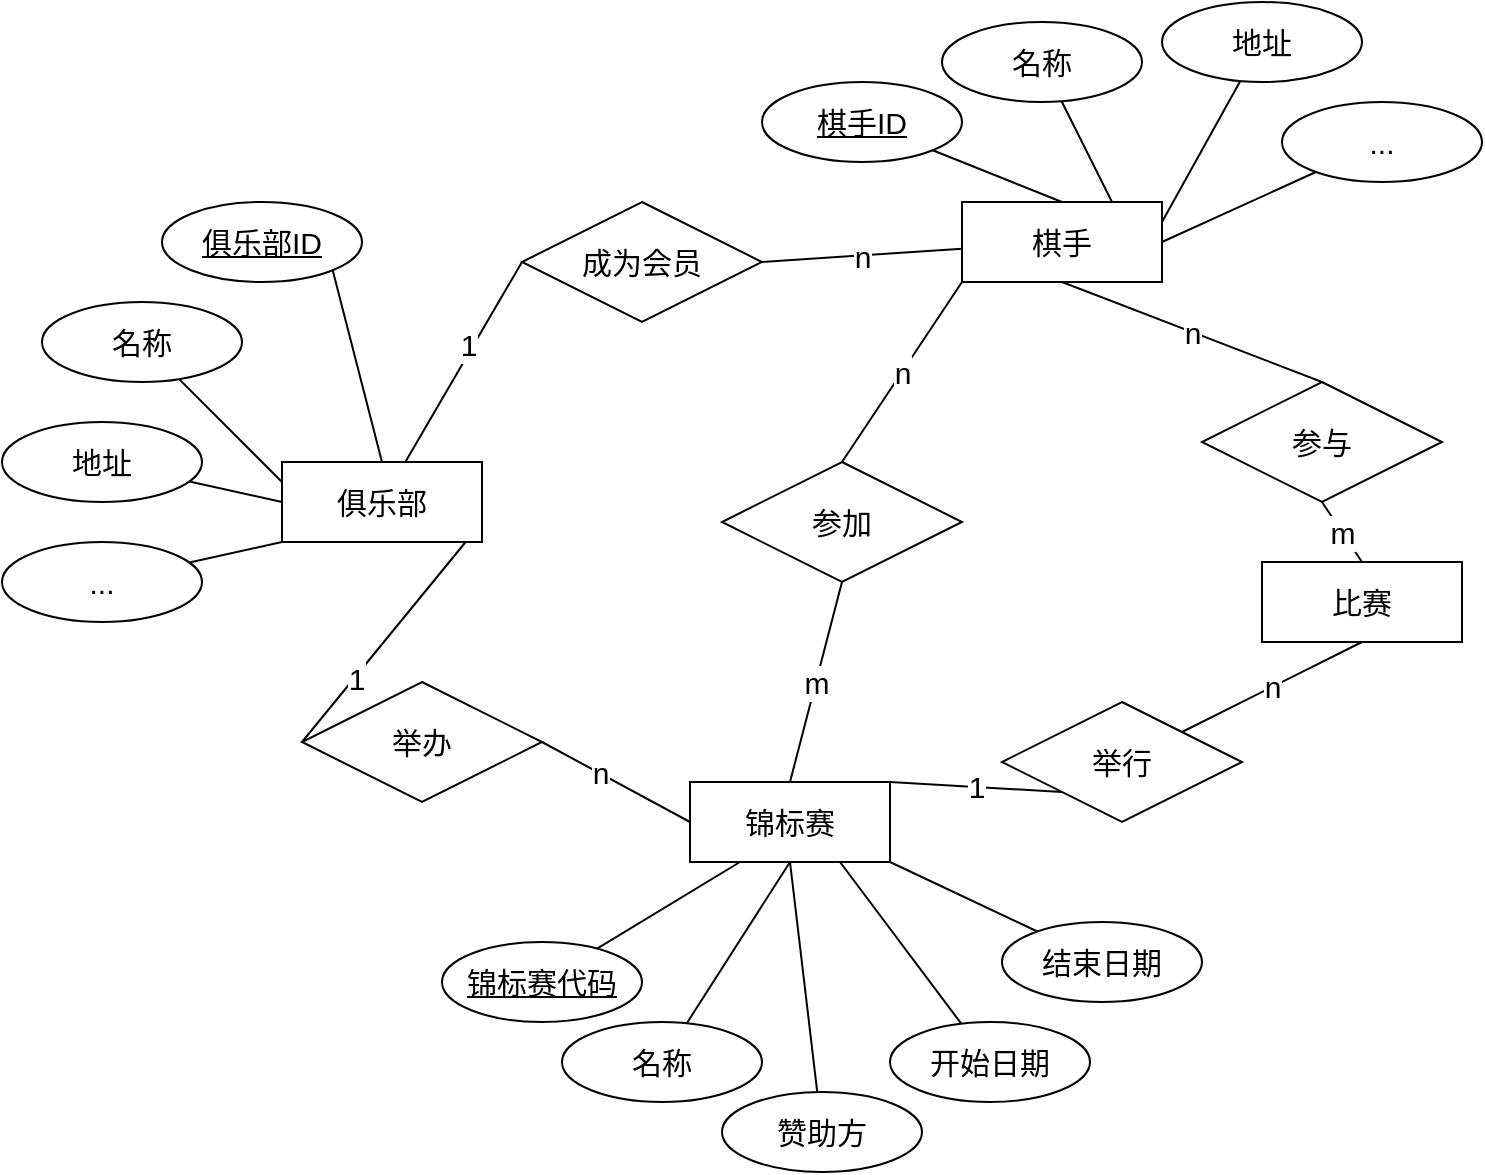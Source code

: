 <mxfile version="19.0.3" type="device"><diagram id="r4zEZ09-OLQTOSIoNVpo" name="第 1 页"><mxGraphModel dx="1221" dy="726" grid="1" gridSize="10" guides="1" tooltips="1" connect="1" arrows="1" fold="1" page="1" pageScale="1" pageWidth="827" pageHeight="1169" math="0" shadow="0"><root><mxCell id="0"/><mxCell id="1" parent="0"/><mxCell id="ZsIg59tYDBjHgAHOx9ZE-12" style="rounded=0;orthogonalLoop=1;jettySize=auto;html=1;entryX=0;entryY=0.5;entryDx=0;entryDy=0;fontSize=15;endArrow=none;endFill=0;" edge="1" parent="1" source="ZsIg59tYDBjHgAHOx9ZE-1" target="ZsIg59tYDBjHgAHOx9ZE-27"><mxGeometry relative="1" as="geometry"><mxPoint x="173" y="225" as="targetPoint"/></mxGeometry></mxCell><mxCell id="ZsIg59tYDBjHgAHOx9ZE-14" value="1" style="edgeLabel;html=1;align=center;verticalAlign=middle;resizable=0;points=[];fontSize=15;" vertex="1" connectable="0" parent="ZsIg59tYDBjHgAHOx9ZE-12"><mxGeometry x="0.158" y="3" relative="1" as="geometry"><mxPoint as="offset"/></mxGeometry></mxCell><mxCell id="ZsIg59tYDBjHgAHOx9ZE-18" style="edgeStyle=none;rounded=0;orthogonalLoop=1;jettySize=auto;html=1;exitX=1;exitY=0.75;exitDx=0;exitDy=0;entryX=0;entryY=0.5;entryDx=0;entryDy=0;fontSize=15;endArrow=none;endFill=0;" edge="1" parent="1" source="ZsIg59tYDBjHgAHOx9ZE-1" target="ZsIg59tYDBjHgAHOx9ZE-17"><mxGeometry relative="1" as="geometry"/></mxCell><mxCell id="ZsIg59tYDBjHgAHOx9ZE-20" value="1" style="edgeLabel;html=1;align=center;verticalAlign=middle;resizable=0;points=[];fontSize=15;" vertex="1" connectable="0" parent="ZsIg59tYDBjHgAHOx9ZE-18"><mxGeometry x="0.427" y="1" relative="1" as="geometry"><mxPoint y="-1" as="offset"/></mxGeometry></mxCell><mxCell id="ZsIg59tYDBjHgAHOx9ZE-38" style="edgeStyle=none;rounded=0;orthogonalLoop=1;jettySize=auto;html=1;exitX=0.5;exitY=0;exitDx=0;exitDy=0;entryX=1;entryY=1;entryDx=0;entryDy=0;fontSize=15;endArrow=none;endFill=0;" edge="1" parent="1" source="ZsIg59tYDBjHgAHOx9ZE-1" target="ZsIg59tYDBjHgAHOx9ZE-37"><mxGeometry relative="1" as="geometry"/></mxCell><mxCell id="ZsIg59tYDBjHgAHOx9ZE-1" value="俱乐部" style="whiteSpace=wrap;html=1;align=center;fontSize=15;" vertex="1" parent="1"><mxGeometry x="183" y="270" width="100" height="40" as="geometry"/></mxCell><mxCell id="ZsIg59tYDBjHgAHOx9ZE-7" value="比赛" style="whiteSpace=wrap;html=1;align=center;fontSize=15;" vertex="1" parent="1"><mxGeometry x="673" y="320" width="100" height="40" as="geometry"/></mxCell><mxCell id="ZsIg59tYDBjHgAHOx9ZE-24" value="1" style="edgeStyle=none;rounded=0;orthogonalLoop=1;jettySize=auto;html=1;exitX=1;exitY=0;exitDx=0;exitDy=0;entryX=0;entryY=1;entryDx=0;entryDy=0;fontSize=15;endArrow=none;endFill=0;" edge="1" parent="1" source="ZsIg59tYDBjHgAHOx9ZE-8" target="ZsIg59tYDBjHgAHOx9ZE-23"><mxGeometry relative="1" as="geometry"/></mxCell><mxCell id="ZsIg59tYDBjHgAHOx9ZE-8" value="锦标赛" style="whiteSpace=wrap;html=1;align=center;fontSize=15;" vertex="1" parent="1"><mxGeometry x="387" y="430" width="100" height="40" as="geometry"/></mxCell><mxCell id="ZsIg59tYDBjHgAHOx9ZE-28" value="n" style="edgeStyle=none;rounded=0;orthogonalLoop=1;jettySize=auto;html=1;entryX=1;entryY=0.5;entryDx=0;entryDy=0;fontSize=15;endArrow=none;endFill=0;" edge="1" parent="1" source="ZsIg59tYDBjHgAHOx9ZE-10" target="ZsIg59tYDBjHgAHOx9ZE-27"><mxGeometry relative="1" as="geometry"/></mxCell><mxCell id="ZsIg59tYDBjHgAHOx9ZE-32" value="n" style="edgeStyle=none;rounded=0;orthogonalLoop=1;jettySize=auto;html=1;exitX=0.5;exitY=1;exitDx=0;exitDy=0;entryX=0.5;entryY=0;entryDx=0;entryDy=0;fontSize=15;endArrow=none;endFill=0;" edge="1" parent="1" source="ZsIg59tYDBjHgAHOx9ZE-10" target="ZsIg59tYDBjHgAHOx9ZE-31"><mxGeometry relative="1" as="geometry"/></mxCell><mxCell id="ZsIg59tYDBjHgAHOx9ZE-35" value="n" style="edgeStyle=none;rounded=0;orthogonalLoop=1;jettySize=auto;html=1;exitX=0;exitY=1;exitDx=0;exitDy=0;entryX=0.5;entryY=0;entryDx=0;entryDy=0;fontSize=15;endArrow=none;endFill=0;" edge="1" parent="1" source="ZsIg59tYDBjHgAHOx9ZE-10" target="ZsIg59tYDBjHgAHOx9ZE-34"><mxGeometry relative="1" as="geometry"/></mxCell><mxCell id="ZsIg59tYDBjHgAHOx9ZE-10" value="棋手" style="whiteSpace=wrap;html=1;align=center;fontSize=15;" vertex="1" parent="1"><mxGeometry x="523" y="140" width="100" height="40" as="geometry"/></mxCell><mxCell id="ZsIg59tYDBjHgAHOx9ZE-19" style="edgeStyle=none;rounded=0;orthogonalLoop=1;jettySize=auto;html=1;exitX=1;exitY=0.5;exitDx=0;exitDy=0;entryX=0;entryY=0.5;entryDx=0;entryDy=0;fontSize=15;endArrow=none;endFill=0;" edge="1" parent="1" source="ZsIg59tYDBjHgAHOx9ZE-17" target="ZsIg59tYDBjHgAHOx9ZE-8"><mxGeometry relative="1" as="geometry"/></mxCell><mxCell id="ZsIg59tYDBjHgAHOx9ZE-21" value="n" style="edgeLabel;html=1;align=center;verticalAlign=middle;resizable=0;points=[];fontSize=15;" vertex="1" connectable="0" parent="ZsIg59tYDBjHgAHOx9ZE-19"><mxGeometry x="-0.245" y="1" relative="1" as="geometry"><mxPoint as="offset"/></mxGeometry></mxCell><mxCell id="ZsIg59tYDBjHgAHOx9ZE-17" value="举办" style="shape=rhombus;perimeter=rhombusPerimeter;whiteSpace=wrap;html=1;align=center;fontSize=15;" vertex="1" parent="1"><mxGeometry x="193" y="380" width="120" height="60" as="geometry"/></mxCell><mxCell id="ZsIg59tYDBjHgAHOx9ZE-25" value="n" style="edgeStyle=none;rounded=0;orthogonalLoop=1;jettySize=auto;html=1;exitX=1;exitY=0;exitDx=0;exitDy=0;entryX=0.5;entryY=1;entryDx=0;entryDy=0;fontSize=15;endArrow=none;endFill=0;" edge="1" parent="1" source="ZsIg59tYDBjHgAHOx9ZE-23" target="ZsIg59tYDBjHgAHOx9ZE-7"><mxGeometry relative="1" as="geometry"/></mxCell><mxCell id="ZsIg59tYDBjHgAHOx9ZE-23" value="举行" style="shape=rhombus;perimeter=rhombusPerimeter;whiteSpace=wrap;html=1;align=center;fontSize=15;" vertex="1" parent="1"><mxGeometry x="543" y="390" width="120" height="60" as="geometry"/></mxCell><mxCell id="ZsIg59tYDBjHgAHOx9ZE-27" value="成为会员" style="shape=rhombus;perimeter=rhombusPerimeter;whiteSpace=wrap;html=1;align=center;fontSize=15;" vertex="1" parent="1"><mxGeometry x="303" y="140" width="120" height="60" as="geometry"/></mxCell><mxCell id="ZsIg59tYDBjHgAHOx9ZE-33" value="m" style="edgeStyle=none;rounded=0;orthogonalLoop=1;jettySize=auto;html=1;exitX=0.5;exitY=1;exitDx=0;exitDy=0;entryX=0.5;entryY=0;entryDx=0;entryDy=0;fontSize=15;endArrow=none;endFill=0;" edge="1" parent="1" source="ZsIg59tYDBjHgAHOx9ZE-31" target="ZsIg59tYDBjHgAHOx9ZE-7"><mxGeometry relative="1" as="geometry"/></mxCell><mxCell id="ZsIg59tYDBjHgAHOx9ZE-31" value="参与" style="shape=rhombus;perimeter=rhombusPerimeter;whiteSpace=wrap;html=1;align=center;fontSize=15;" vertex="1" parent="1"><mxGeometry x="643" y="230" width="120" height="60" as="geometry"/></mxCell><mxCell id="ZsIg59tYDBjHgAHOx9ZE-36" value="m" style="edgeStyle=none;rounded=0;orthogonalLoop=1;jettySize=auto;html=1;exitX=0.5;exitY=1;exitDx=0;exitDy=0;entryX=0.5;entryY=0;entryDx=0;entryDy=0;fontSize=15;endArrow=none;endFill=0;" edge="1" parent="1" source="ZsIg59tYDBjHgAHOx9ZE-34" target="ZsIg59tYDBjHgAHOx9ZE-8"><mxGeometry relative="1" as="geometry"/></mxCell><mxCell id="ZsIg59tYDBjHgAHOx9ZE-34" value="参加" style="shape=rhombus;perimeter=rhombusPerimeter;whiteSpace=wrap;html=1;align=center;fontSize=15;" vertex="1" parent="1"><mxGeometry x="403" y="270" width="120" height="60" as="geometry"/></mxCell><mxCell id="ZsIg59tYDBjHgAHOx9ZE-37" value="俱乐部ID" style="ellipse;whiteSpace=wrap;html=1;align=center;fontStyle=4;fontSize=15;" vertex="1" parent="1"><mxGeometry x="123" y="140" width="100" height="40" as="geometry"/></mxCell><mxCell id="ZsIg59tYDBjHgAHOx9ZE-42" style="edgeStyle=none;rounded=0;orthogonalLoop=1;jettySize=auto;html=1;entryX=0;entryY=0.25;entryDx=0;entryDy=0;fontSize=15;endArrow=none;endFill=0;" edge="1" parent="1" source="ZsIg59tYDBjHgAHOx9ZE-39" target="ZsIg59tYDBjHgAHOx9ZE-1"><mxGeometry relative="1" as="geometry"/></mxCell><mxCell id="ZsIg59tYDBjHgAHOx9ZE-39" value="名称" style="ellipse;whiteSpace=wrap;html=1;align=center;fontSize=15;" vertex="1" parent="1"><mxGeometry x="63" y="190" width="100" height="40" as="geometry"/></mxCell><mxCell id="ZsIg59tYDBjHgAHOx9ZE-43" style="edgeStyle=none;rounded=0;orthogonalLoop=1;jettySize=auto;html=1;entryX=0;entryY=0.5;entryDx=0;entryDy=0;fontSize=15;endArrow=none;endFill=0;" edge="1" parent="1" source="ZsIg59tYDBjHgAHOx9ZE-40" target="ZsIg59tYDBjHgAHOx9ZE-1"><mxGeometry relative="1" as="geometry"/></mxCell><mxCell id="ZsIg59tYDBjHgAHOx9ZE-40" value="地址" style="ellipse;whiteSpace=wrap;html=1;align=center;fontSize=15;" vertex="1" parent="1"><mxGeometry x="43" y="250" width="100" height="40" as="geometry"/></mxCell><mxCell id="ZsIg59tYDBjHgAHOx9ZE-44" style="edgeStyle=none;rounded=0;orthogonalLoop=1;jettySize=auto;html=1;entryX=0;entryY=1;entryDx=0;entryDy=0;fontSize=15;endArrow=none;endFill=0;" edge="1" parent="1" source="ZsIg59tYDBjHgAHOx9ZE-41" target="ZsIg59tYDBjHgAHOx9ZE-1"><mxGeometry relative="1" as="geometry"/></mxCell><mxCell id="ZsIg59tYDBjHgAHOx9ZE-41" value="..." style="ellipse;whiteSpace=wrap;html=1;align=center;fontSize=15;" vertex="1" parent="1"><mxGeometry x="43" y="310" width="100" height="40" as="geometry"/></mxCell><mxCell id="ZsIg59tYDBjHgAHOx9ZE-54" style="edgeStyle=none;rounded=0;orthogonalLoop=1;jettySize=auto;html=1;exitX=1;exitY=1;exitDx=0;exitDy=0;entryX=0.5;entryY=0;entryDx=0;entryDy=0;fontSize=15;endArrow=none;endFill=0;" edge="1" parent="1" source="ZsIg59tYDBjHgAHOx9ZE-50" target="ZsIg59tYDBjHgAHOx9ZE-10"><mxGeometry relative="1" as="geometry"/></mxCell><mxCell id="ZsIg59tYDBjHgAHOx9ZE-50" value="棋手ID" style="ellipse;whiteSpace=wrap;html=1;align=center;fontStyle=4;fontSize=15;" vertex="1" parent="1"><mxGeometry x="423" y="80" width="100" height="40" as="geometry"/></mxCell><mxCell id="ZsIg59tYDBjHgAHOx9ZE-55" style="edgeStyle=none;rounded=0;orthogonalLoop=1;jettySize=auto;html=1;entryX=0.75;entryY=0;entryDx=0;entryDy=0;fontSize=15;endArrow=none;endFill=0;" edge="1" parent="1" source="ZsIg59tYDBjHgAHOx9ZE-51" target="ZsIg59tYDBjHgAHOx9ZE-10"><mxGeometry relative="1" as="geometry"/></mxCell><mxCell id="ZsIg59tYDBjHgAHOx9ZE-51" value="名称" style="ellipse;whiteSpace=wrap;html=1;align=center;fontSize=15;" vertex="1" parent="1"><mxGeometry x="513" y="50" width="100" height="40" as="geometry"/></mxCell><mxCell id="ZsIg59tYDBjHgAHOx9ZE-56" style="edgeStyle=none;rounded=0;orthogonalLoop=1;jettySize=auto;html=1;entryX=1;entryY=0.25;entryDx=0;entryDy=0;fontSize=15;endArrow=none;endFill=0;" edge="1" parent="1" source="ZsIg59tYDBjHgAHOx9ZE-52" target="ZsIg59tYDBjHgAHOx9ZE-10"><mxGeometry relative="1" as="geometry"/></mxCell><mxCell id="ZsIg59tYDBjHgAHOx9ZE-52" value="地址" style="ellipse;whiteSpace=wrap;html=1;align=center;fontSize=15;" vertex="1" parent="1"><mxGeometry x="623" y="40" width="100" height="40" as="geometry"/></mxCell><mxCell id="ZsIg59tYDBjHgAHOx9ZE-57" style="edgeStyle=none;rounded=0;orthogonalLoop=1;jettySize=auto;html=1;entryX=1;entryY=0.5;entryDx=0;entryDy=0;fontSize=15;endArrow=none;endFill=0;" edge="1" parent="1" source="ZsIg59tYDBjHgAHOx9ZE-53" target="ZsIg59tYDBjHgAHOx9ZE-10"><mxGeometry relative="1" as="geometry"/></mxCell><mxCell id="ZsIg59tYDBjHgAHOx9ZE-53" value="..." style="ellipse;whiteSpace=wrap;html=1;align=center;fontSize=15;" vertex="1" parent="1"><mxGeometry x="683" y="90" width="100" height="40" as="geometry"/></mxCell><mxCell id="ZsIg59tYDBjHgAHOx9ZE-63" style="edgeStyle=none;rounded=0;orthogonalLoop=1;jettySize=auto;html=1;entryX=0.25;entryY=1;entryDx=0;entryDy=0;fontSize=15;endArrow=none;endFill=0;" edge="1" parent="1" source="ZsIg59tYDBjHgAHOx9ZE-58" target="ZsIg59tYDBjHgAHOx9ZE-8"><mxGeometry relative="1" as="geometry"/></mxCell><mxCell id="ZsIg59tYDBjHgAHOx9ZE-58" value="锦标赛代码" style="ellipse;whiteSpace=wrap;html=1;align=center;fontStyle=4;fontSize=15;" vertex="1" parent="1"><mxGeometry x="263" y="510" width="100" height="40" as="geometry"/></mxCell><mxCell id="ZsIg59tYDBjHgAHOx9ZE-64" style="edgeStyle=none;rounded=0;orthogonalLoop=1;jettySize=auto;html=1;entryX=0.5;entryY=1;entryDx=0;entryDy=0;fontSize=15;endArrow=none;endFill=0;" edge="1" parent="1" source="ZsIg59tYDBjHgAHOx9ZE-59" target="ZsIg59tYDBjHgAHOx9ZE-8"><mxGeometry relative="1" as="geometry"/></mxCell><mxCell id="ZsIg59tYDBjHgAHOx9ZE-59" value="名称" style="ellipse;whiteSpace=wrap;html=1;align=center;fontSize=15;" vertex="1" parent="1"><mxGeometry x="323" y="550" width="100" height="40" as="geometry"/></mxCell><mxCell id="ZsIg59tYDBjHgAHOx9ZE-65" style="edgeStyle=none;rounded=0;orthogonalLoop=1;jettySize=auto;html=1;entryX=0.5;entryY=1;entryDx=0;entryDy=0;fontSize=15;endArrow=none;endFill=0;" edge="1" parent="1" source="ZsIg59tYDBjHgAHOx9ZE-60" target="ZsIg59tYDBjHgAHOx9ZE-8"><mxGeometry relative="1" as="geometry"/></mxCell><mxCell id="ZsIg59tYDBjHgAHOx9ZE-60" value="赞助方" style="ellipse;whiteSpace=wrap;html=1;align=center;fontSize=15;" vertex="1" parent="1"><mxGeometry x="403" y="585" width="100" height="40" as="geometry"/></mxCell><mxCell id="ZsIg59tYDBjHgAHOx9ZE-66" style="edgeStyle=none;rounded=0;orthogonalLoop=1;jettySize=auto;html=1;entryX=0.75;entryY=1;entryDx=0;entryDy=0;fontSize=15;endArrow=none;endFill=0;" edge="1" parent="1" source="ZsIg59tYDBjHgAHOx9ZE-61" target="ZsIg59tYDBjHgAHOx9ZE-8"><mxGeometry relative="1" as="geometry"/></mxCell><mxCell id="ZsIg59tYDBjHgAHOx9ZE-61" value="开始日期" style="ellipse;whiteSpace=wrap;html=1;align=center;fontSize=15;" vertex="1" parent="1"><mxGeometry x="487" y="550" width="100" height="40" as="geometry"/></mxCell><mxCell id="ZsIg59tYDBjHgAHOx9ZE-67" style="edgeStyle=none;rounded=0;orthogonalLoop=1;jettySize=auto;html=1;entryX=1;entryY=1;entryDx=0;entryDy=0;fontSize=15;endArrow=none;endFill=0;" edge="1" parent="1" source="ZsIg59tYDBjHgAHOx9ZE-62" target="ZsIg59tYDBjHgAHOx9ZE-8"><mxGeometry relative="1" as="geometry"/></mxCell><mxCell id="ZsIg59tYDBjHgAHOx9ZE-62" value="结束日期" style="ellipse;whiteSpace=wrap;html=1;align=center;fontSize=15;" vertex="1" parent="1"><mxGeometry x="543" y="500" width="100" height="40" as="geometry"/></mxCell></root></mxGraphModel></diagram></mxfile>